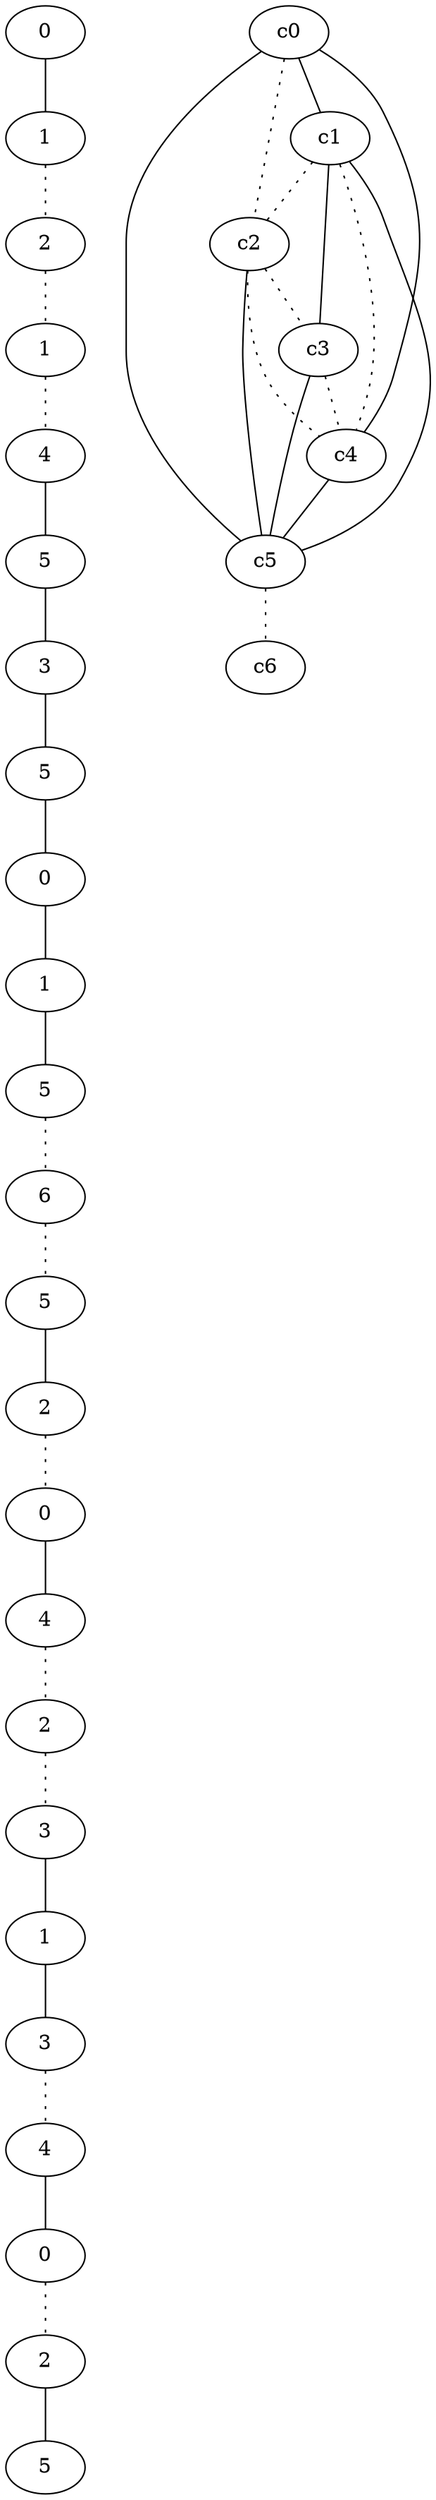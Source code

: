 graph {
a0[label=0];
a1[label=1];
a2[label=2];
a3[label=1];
a4[label=4];
a5[label=5];
a6[label=3];
a7[label=5];
a8[label=0];
a9[label=1];
a10[label=5];
a11[label=6];
a12[label=5];
a13[label=2];
a14[label=0];
a15[label=4];
a16[label=2];
a17[label=3];
a18[label=1];
a19[label=3];
a20[label=4];
a21[label=0];
a22[label=2];
a23[label=5];
a0 -- a1;
a1 -- a2 [style=dotted];
a2 -- a3 [style=dotted];
a3 -- a4 [style=dotted];
a4 -- a5;
a5 -- a6;
a6 -- a7;
a7 -- a8;
a8 -- a9;
a9 -- a10;
a10 -- a11 [style=dotted];
a11 -- a12 [style=dotted];
a12 -- a13;
a13 -- a14 [style=dotted];
a14 -- a15;
a15 -- a16 [style=dotted];
a16 -- a17 [style=dotted];
a17 -- a18;
a18 -- a19;
a19 -- a20 [style=dotted];
a20 -- a21;
a21 -- a22 [style=dotted];
a22 -- a23;
c0 -- c1;
c0 -- c2 [style=dotted];
c0 -- c4;
c0 -- c5;
c1 -- c2 [style=dotted];
c1 -- c3;
c1 -- c4 [style=dotted];
c1 -- c5;
c2 -- c3 [style=dotted];
c2 -- c4 [style=dotted];
c2 -- c5;
c3 -- c4 [style=dotted];
c3 -- c5;
c4 -- c5;
c5 -- c6 [style=dotted];
}
